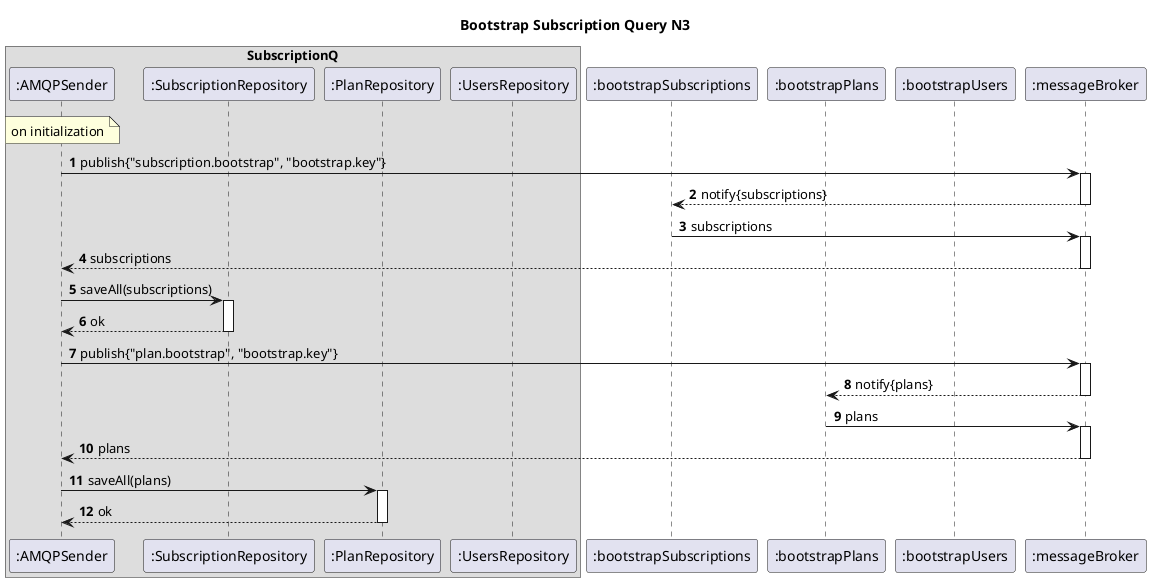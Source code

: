 @startuml
'https://plantuml.com/sequence-diagram

title Bootstrap Subscription Query N3

autoactivate on
autonumber

box "SubscriptionQ"
    participant ":AMQPSender" as Sender
    note over Sender :on initialization
    participant ":SubscriptionRepository" as SubRepo
    participant ":PlanRepository" as planRepo
    participant ":UsersRepository" as userRepo
end box
participant ":bootstrapSubscriptions" as bootS
participant ":bootstrapPlans" as bootP
participant ":bootstrapUsers" as bootU
participant ":messageBroker" as MB


Sender -> MB: publish{"subscription.bootstrap", "bootstrap.key"}
MB --> bootS: notify{subscriptions}
bootS -> MB: subscriptions
MB--> Sender: subscriptions
Sender -> SubRepo: saveAll(subscriptions)
SubRepo--> Sender: ok

Sender -> MB: publish{"plan.bootstrap", "bootstrap.key"}
MB --> bootP: notify{plans}
bootP -> MB: plans
MB--> Sender: plans
Sender -> planRepo: saveAll(plans)
planRepo--> Sender: ok

@enduml
